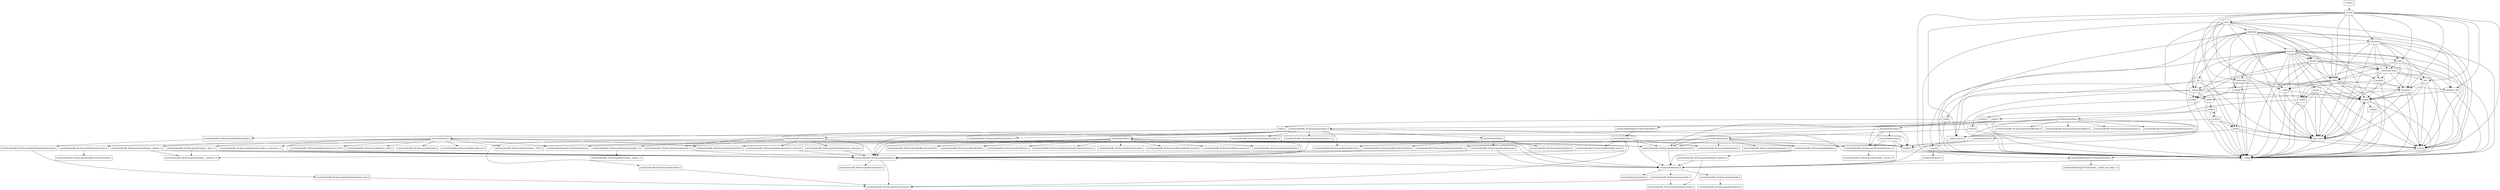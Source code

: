 digraph "dependencies" {
  header_0 [ shape="box", label="\<stdin\>" ];
  header_1 [ shape="box", label="variant" ];
  header_100 [ shape="box", label="iterator" ];
  header_101 [ shape="box", label="__functional_base" ];
  header_102 [ shape="box", label="typeinfo" ];
  header_103 [ shape="box", label="exception" ];
  header_104 [ shape="box", label="new" ];
  header_105 [ shape="box", label="algorithm" ];
  header_106 [ shape="box", label="memory" ];
  header_107 [ shape="box", label="tuple" ];
  header_108 [ shape="box", label="stdexcept" ];
  header_109 [ shape="box", label="cassert" ];
  header_11 [ shape="box", label="__tuple" ];
  header_110 [ shape="box", label="/usr/include/assert.h" ];
  header_111 [ shape="box", label="atomic" ];
  header_112 [ shape="box", label="functional" ];
  header_113 [ shape="box", label="bit" ];
  header_12 [ shape="box", label="cstddef" ];
  header_13 [ shape="box", label="version" ];
  header_14 [ shape="box", label="/usr/local/lib/clang/10.0.0/include/stddef.h" ];
  header_15 [ shape="box", label="/usr/local/lib/clang/10.0.0/include/__stddef_max_align_t.h" ];
  header_16 [ shape="box", label="__nullptr" ];
  header_17 [ shape="box", label="type_traits" ];
  header_18 [ shape="box", label="array" ];
  header_19 [ shape="box", label="utility" ];
  header_2 [ shape="box", label="__config" ];
  header_20 [ shape="box", label="initializer_list" ];
  header_21 [ shape="box", label="cstring" ];
  header_22 [ shape="box", label="string.h" ];
  header_23 [ shape="box", label="/usr/include/string.h" ];
  header_24 [ shape="box", label="/usr/include/x86_64-linux-gnu/bits/libc-header-start.h" ];
  header_25 [ shape="box", label="stddef.h" ];
  header_26 [ shape="box", label="/usr/include/x86_64-linux-gnu/bits/types/locale_t.h" ];
  header_27 [ shape="box", label="/usr/include/x86_64-linux-gnu/bits/types/__locale_t.h" ];
  header_28 [ shape="box", label="/usr/include/strings.h" ];
  header_29 [ shape="box", label="cstdint" ];
  header_3 [ shape="box", label="/usr/include/features.h" ];
  header_30 [ shape="box", label="stdint.h" ];
  header_31 [ shape="box", label="/usr/local/lib/clang/10.0.0/include/stdint.h" ];
  header_32 [ shape="box", label="/usr/include/stdint.h" ];
  header_33 [ shape="box", label="/usr/include/x86_64-linux-gnu/bits/types.h" ];
  header_34 [ shape="box", label="/usr/include/x86_64-linux-gnu/bits/typesizes.h" ];
  header_35 [ shape="box", label="/usr/include/x86_64-linux-gnu/bits/wchar.h" ];
  header_36 [ shape="box", label="/usr/include/x86_64-linux-gnu/bits/stdint-intn.h" ];
  header_37 [ shape="box", label="/usr/include/x86_64-linux-gnu/bits/stdint-uintn.h" ];
  header_38 [ shape="box", label="__debug" ];
  header_39 [ shape="box", label="iosfwd" ];
  header_4 [ shape="box", label="/usr/include/stdc-predef.h" ];
  header_40 [ shape="box", label="wchar.h" ];
  header_41 [ shape="box", label="/usr/include/wchar.h" ];
  header_42 [ shape="box", label="/usr/include/x86_64-linux-gnu/bits/floatn.h" ];
  header_43 [ shape="box", label="/usr/include/x86_64-linux-gnu/bits/floatn-common.h" ];
  header_44 [ shape="box", label="/usr/local/lib/clang/10.0.0/include/stdarg.h" ];
  header_45 [ shape="box", label="/usr/include/x86_64-linux-gnu/bits/types/wint_t.h" ];
  header_46 [ shape="box", label="/usr/include/x86_64-linux-gnu/bits/types/mbstate_t.h" ];
  header_47 [ shape="box", label="/usr/include/x86_64-linux-gnu/bits/types/__mbstate_t.h" ];
  header_48 [ shape="box", label="/usr/include/x86_64-linux-gnu/bits/types/__FILE.h" ];
  header_49 [ shape="box", label="/usr/include/x86_64-linux-gnu/bits/types/FILE.h" ];
  header_5 [ shape="box", label="/usr/include/x86_64-linux-gnu/sys/cdefs.h" ];
  header_50 [ shape="box", label="cstdlib" ];
  header_51 [ shape="box", label="stdlib.h" ];
  header_52 [ shape="box", label="/usr/include/stdlib.h" ];
  header_53 [ shape="box", label="/usr/include/x86_64-linux-gnu/bits/waitflags.h" ];
  header_54 [ shape="box", label="/usr/include/x86_64-linux-gnu/bits/waitstatus.h" ];
  header_55 [ shape="box", label="/usr/include/x86_64-linux-gnu/sys/types.h" ];
  header_56 [ shape="box", label="/usr/include/x86_64-linux-gnu/bits/types/clock_t.h" ];
  header_57 [ shape="box", label="/usr/include/x86_64-linux-gnu/bits/types/clockid_t.h" ];
  header_58 [ shape="box", label="/usr/include/x86_64-linux-gnu/bits/types/time_t.h" ];
  header_59 [ shape="box", label="/usr/include/x86_64-linux-gnu/bits/types/timer_t.h" ];
  header_6 [ shape="box", label="/usr/include/x86_64-linux-gnu/bits/wordsize.h" ];
  header_60 [ shape="box", label="/usr/include/endian.h" ];
  header_61 [ shape="box", label="/usr/include/x86_64-linux-gnu/bits/endian.h" ];
  header_62 [ shape="box", label="/usr/include/x86_64-linux-gnu/bits/byteswap.h" ];
  header_63 [ shape="box", label="/usr/include/x86_64-linux-gnu/bits/uintn-identity.h" ];
  header_64 [ shape="box", label="/usr/include/x86_64-linux-gnu/sys/select.h" ];
  header_65 [ shape="box", label="/usr/include/x86_64-linux-gnu/bits/select.h" ];
  header_66 [ shape="box", label="/usr/include/x86_64-linux-gnu/bits/types/sigset_t.h" ];
  header_67 [ shape="box", label="/usr/include/x86_64-linux-gnu/bits/types/__sigset_t.h" ];
  header_68 [ shape="box", label="/usr/include/x86_64-linux-gnu/bits/types/struct_timeval.h" ];
  header_69 [ shape="box", label="/usr/include/x86_64-linux-gnu/bits/types/struct_timespec.h" ];
  header_7 [ shape="box", label="/usr/include/x86_64-linux-gnu/bits/long-double.h" ];
  header_70 [ shape="box", label="/usr/include/x86_64-linux-gnu/bits/pthreadtypes.h" ];
  header_71 [ shape="box", label="/usr/include/x86_64-linux-gnu/bits/thread-shared-types.h" ];
  header_72 [ shape="box", label="/usr/include/x86_64-linux-gnu/bits/pthreadtypes-arch.h" ];
  header_73 [ shape="box", label="/usr/include/alloca.h" ];
  header_74 [ shape="box", label="/usr/include/x86_64-linux-gnu/bits/stdlib-bsearch.h" ];
  header_75 [ shape="box", label="/usr/include/x86_64-linux-gnu/bits/stdlib-float.h" ];
  header_76 [ shape="box", label="math.h" ];
  header_77 [ shape="box", label="/usr/include/math.h" ];
  header_78 [ shape="box", label="/usr/include/x86_64-linux-gnu/bits/math-vector.h" ];
  header_79 [ shape="box", label="/usr/include/x86_64-linux-gnu/bits/libm-simd-decl-stubs.h" ];
  header_8 [ shape="box", label="/usr/include/x86_64-linux-gnu/gnu/stubs.h" ];
  header_80 [ shape="box", label="/usr/include/x86_64-linux-gnu/bits/flt-eval-method.h" ];
  header_81 [ shape="box", label="/usr/include/x86_64-linux-gnu/bits/fp-logb.h" ];
  header_82 [ shape="box", label="/usr/include/x86_64-linux-gnu/bits/fp-fast.h" ];
  header_83 [ shape="box", label="/usr/include/x86_64-linux-gnu/bits/mathcalls-helper-functions.h" ];
  header_84 [ shape="box", label="/usr/include/x86_64-linux-gnu/bits/mathcalls.h" ];
  header_85 [ shape="box", label="/usr/include/x86_64-linux-gnu/bits/mathcalls-narrow.h" ];
  header_86 [ shape="box", label="/usr/include/x86_64-linux-gnu/bits/iscanonical.h" ];
  header_87 [ shape="box", label="/usr/include/x86_64-linux-gnu/bits/mathinline.h" ];
  header_88 [ shape="box", label="limits" ];
  header_89 [ shape="box", label="__undef_macros" ];
  header_9 [ shape="box", label="/usr/include/x86_64-linux-gnu/gnu/stubs-64.h" ];
  header_90 [ shape="box", label="cstdio" ];
  header_91 [ shape="box", label="stdio.h" ];
  header_92 [ shape="box", label="/usr/include/stdio.h" ];
  header_93 [ shape="box", label="/usr/include/x86_64-linux-gnu/bits/types/__fpos_t.h" ];
  header_94 [ shape="box", label="/usr/include/x86_64-linux-gnu/bits/types/__fpos64_t.h" ];
  header_95 [ shape="box", label="/usr/include/x86_64-linux-gnu/bits/types/struct_FILE.h" ];
  header_96 [ shape="box", label="/usr/include/x86_64-linux-gnu/bits/types/cookie_io_functions_t.h" ];
  header_97 [ shape="box", label="/usr/include/x86_64-linux-gnu/bits/stdio_lim.h" ];
  header_98 [ shape="box", label="/usr/include/x86_64-linux-gnu/bits/sys_errlist.h" ];
  header_99 [ shape="box", label="/usr/include/x86_64-linux-gnu/bits/stdio.h" ];
  header_60 -> header_61;
  header_60 -> header_63;
  header_60 -> header_62;
  header_60 -> header_3;
  header_63 -> header_33;
  header_62 -> header_3;
  header_62 -> header_33;
  header_65 -> header_6;
  header_64 -> header_58;
  header_64 -> header_33;
  header_64 -> header_65;
  header_64 -> header_3;
  header_64 -> header_66;
  header_64 -> header_69;
  header_64 -> header_68;
  header_66 -> header_67;
  header_69 -> header_33;
  header_68 -> header_33;
  header_72 -> header_6;
  header_73 -> header_25;
  header_73 -> header_3;
  header_70 -> header_71;
  header_71 -> header_72;
  header_76 -> header_51;
  header_76 -> header_17;
  header_76 -> header_2;
  header_76 -> header_77;
  header_76 -> header_88;
  header_77 -> header_24;
  header_77 -> header_33;
  header_77 -> header_86;
  header_77 -> header_42;
  header_77 -> header_83;
  header_77 -> header_82;
  header_77 -> header_78;
  header_77 -> header_80;
  header_77 -> header_87;
  header_77 -> header_81;
  header_77 -> header_85;
  header_77 -> header_84;
  header_78 -> header_79;
  header_112 -> header_17;
  header_112 -> header_13;
  header_112 -> header_19;
  header_112 -> header_2;
  header_112 -> header_107;
  header_112 -> header_106;
  header_112 -> header_101;
  header_112 -> header_103;
  header_112 -> header_102;
  header_113 -> header_17;
  header_113 -> header_38;
  header_113 -> header_13;
  header_113 -> header_89;
  header_113 -> header_88;
  header_113 -> header_2;
  header_110 -> header_3;
  header_111 -> header_29;
  header_111 -> header_17;
  header_111 -> header_2;
  header_111 -> header_12;
  header_111 -> header_13;
  header_46 -> header_47;
  header_43 -> header_7;
  header_43 -> header_3;
  header_42 -> header_43;
  header_42 -> header_3;
  header_41 -> header_26;
  header_41 -> header_25;
  header_41 -> header_24;
  header_41 -> header_35;
  header_41 -> header_46;
  header_41 -> header_45;
  header_41 -> header_44;
  header_41 -> header_42;
  header_41 -> header_49;
  header_41 -> header_48;
  header_40 -> header_2;
  header_40 -> header_41;
  header_105 -> header_17;
  header_105 -> header_38;
  header_105 -> header_12;
  header_105 -> header_13;
  header_105 -> header_21;
  header_105 -> header_20;
  header_105 -> header_19;
  header_105 -> header_89;
  header_105 -> header_2;
  header_105 -> header_106;
  header_105 -> header_112;
  header_105 -> header_100;
  header_105 -> header_113;
  header_104 -> header_17;
  header_104 -> header_2;
  header_104 -> header_12;
  header_104 -> header_103;
  header_104 -> header_13;
  header_107 -> header_17;
  header_107 -> header_11;
  header_107 -> header_12;
  header_107 -> header_13;
  header_107 -> header_19;
  header_107 -> header_2;
  header_107 -> header_101;
  header_106 -> header_109;
  header_106 -> header_17;
  header_106 -> header_29;
  header_106 -> header_12;
  header_106 -> header_39;
  header_106 -> header_13;
  header_106 -> header_21;
  header_106 -> header_19;
  header_106 -> header_89;
  header_106 -> header_88;
  header_106 -> header_2;
  header_106 -> header_108;
  header_106 -> header_104;
  header_106 -> header_107;
  header_106 -> header_111;
  header_106 -> header_101;
  header_106 -> header_100;
  header_106 -> header_102;
  header_101 -> header_17;
  header_101 -> header_19;
  header_101 -> header_2;
  header_101 -> header_104;
  header_101 -> header_103;
  header_101 -> header_102;
  header_100 -> header_17;
  header_100 -> header_38;
  header_100 -> header_12;
  header_100 -> header_39;
  header_100 -> header_13;
  header_100 -> header_20;
  header_100 -> header_2;
  header_100 -> header_101;
  header_5 -> header_6;
  header_5 -> header_7;
  header_2 -> header_3;
  header_3 -> header_4;
  header_3 -> header_5;
  header_3 -> header_8;
  header_0 -> header_1;
  header_1 -> header_17;
  header_1 -> header_11;
  header_1 -> header_13;
  header_1 -> header_18;
  header_1 -> header_20;
  header_1 -> header_19;
  header_1 -> header_89;
  header_1 -> header_88;
  header_1 -> header_2;
  header_1 -> header_104;
  header_1 -> header_107;
  header_1 -> header_112;
  header_1 -> header_103;
  header_8 -> header_9;
  header_58 -> header_33;
  header_59 -> header_33;
  header_50 -> header_51;
  header_50 -> header_2;
  header_51 -> header_76;
  header_51 -> header_52;
  header_51 -> header_2;
  header_52 -> header_26;
  header_52 -> header_25;
  header_52 -> header_24;
  header_52 -> header_53;
  header_52 -> header_54;
  header_52 -> header_55;
  header_52 -> header_73;
  header_52 -> header_42;
  header_52 -> header_74;
  header_52 -> header_75;
  header_55 -> header_58;
  header_55 -> header_59;
  header_55 -> header_60;
  header_55 -> header_25;
  header_55 -> header_33;
  header_55 -> header_56;
  header_55 -> header_57;
  header_55 -> header_36;
  header_55 -> header_70;
  header_55 -> header_3;
  header_55 -> header_64;
  header_56 -> header_33;
  header_57 -> header_33;
  header_29 -> header_2;
  header_29 -> header_30;
  header_28 -> header_25;
  header_28 -> header_26;
  header_28 -> header_3;
  header_25 -> header_14;
  header_24 -> header_3;
  header_26 -> header_27;
  header_21 -> header_2;
  header_21 -> header_22;
  header_20 -> header_2;
  header_20 -> header_12;
  header_23 -> header_25;
  header_23 -> header_24;
  header_23 -> header_26;
  header_23 -> header_28;
  header_22 -> header_2;
  header_22 -> header_23;
  header_38 -> header_50;
  header_38 -> header_90;
  header_38 -> header_2;
  header_38 -> header_12;
  header_38 -> header_39;
  header_39 -> header_2;
  header_39 -> header_40;
  header_36 -> header_33;
  header_37 -> header_33;
  header_32 -> header_36;
  header_32 -> header_24;
  header_32 -> header_35;
  header_32 -> header_33;
  header_32 -> header_6;
  header_32 -> header_37;
  header_33 -> header_6;
  header_33 -> header_34;
  header_33 -> header_3;
  header_30 -> header_2;
  header_30 -> header_31;
  header_31 -> header_32;
  header_109 -> header_2;
  header_109 -> header_110;
  header_108 -> header_2;
  header_108 -> header_103;
  header_108 -> header_39;
  header_88 -> header_89;
  header_88 -> header_17;
  header_88 -> header_2;
  header_88 -> header_13;
  header_103 -> header_50;
  header_103 -> header_17;
  header_103 -> header_2;
  header_103 -> header_12;
  header_103 -> header_13;
  header_102 -> header_29;
  header_102 -> header_2;
  header_102 -> header_12;
  header_102 -> header_103;
  header_14 -> header_15;
  header_16 -> header_2;
  header_17 -> header_2;
  header_17 -> header_12;
  header_17 -> header_13;
  header_11 -> header_17;
  header_11 -> header_2;
  header_11 -> header_12;
  header_12 -> header_14;
  header_12 -> header_16;
  header_12 -> header_17;
  header_12 -> header_2;
  header_12 -> header_13;
  header_13 -> header_2;
  header_18 -> header_17;
  header_18 -> header_11;
  header_18 -> header_38;
  header_18 -> header_13;
  header_18 -> header_50;
  header_18 -> header_19;
  header_18 -> header_2;
  header_18 -> header_108;
  header_18 -> header_105;
  header_18 -> header_100;
  header_19 -> header_38;
  header_19 -> header_17;
  header_19 -> header_29;
  header_19 -> header_11;
  header_19 -> header_12;
  header_19 -> header_13;
  header_19 -> header_21;
  header_19 -> header_20;
  header_19 -> header_2;
  header_94 -> header_47;
  header_94 -> header_33;
  header_95 -> header_33;
  header_96 -> header_33;
  header_90 -> header_2;
  header_90 -> header_91;
  header_91 -> header_2;
  header_91 -> header_92;
  header_92 -> header_97;
  header_92 -> header_25;
  header_92 -> header_24;
  header_92 -> header_33;
  header_92 -> header_44;
  header_92 -> header_98;
  header_92 -> header_99;
  header_92 -> header_94;
  header_92 -> header_95;
  header_92 -> header_96;
  header_92 -> header_48;
  header_92 -> header_49;
  header_92 -> header_93;
  header_93 -> header_47;
  header_93 -> header_33;
}